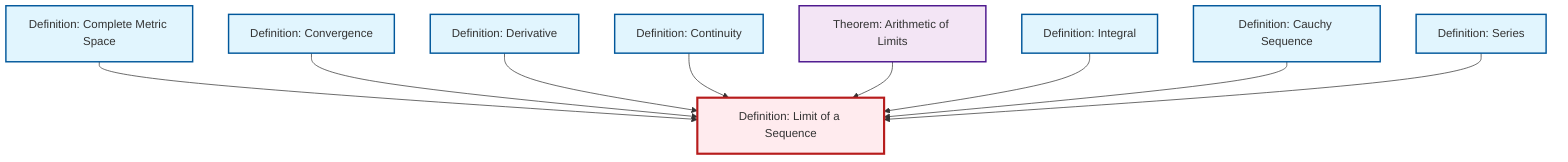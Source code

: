 graph TD
    classDef definition fill:#e1f5fe,stroke:#01579b,stroke-width:2px
    classDef theorem fill:#f3e5f5,stroke:#4a148c,stroke-width:2px
    classDef axiom fill:#fff3e0,stroke:#e65100,stroke-width:2px
    classDef example fill:#e8f5e9,stroke:#1b5e20,stroke-width:2px
    classDef current fill:#ffebee,stroke:#b71c1c,stroke-width:3px
    def-cauchy-sequence["Definition: Cauchy Sequence"]:::definition
    def-continuity["Definition: Continuity"]:::definition
    thm-limit-arithmetic["Theorem: Arithmetic of Limits"]:::theorem
    def-complete-metric-space["Definition: Complete Metric Space"]:::definition
    def-limit["Definition: Limit of a Sequence"]:::definition
    def-derivative["Definition: Derivative"]:::definition
    def-series["Definition: Series"]:::definition
    def-integral["Definition: Integral"]:::definition
    def-convergence["Definition: Convergence"]:::definition
    def-complete-metric-space --> def-limit
    def-convergence --> def-limit
    def-derivative --> def-limit
    def-continuity --> def-limit
    thm-limit-arithmetic --> def-limit
    def-integral --> def-limit
    def-cauchy-sequence --> def-limit
    def-series --> def-limit
    class def-limit current